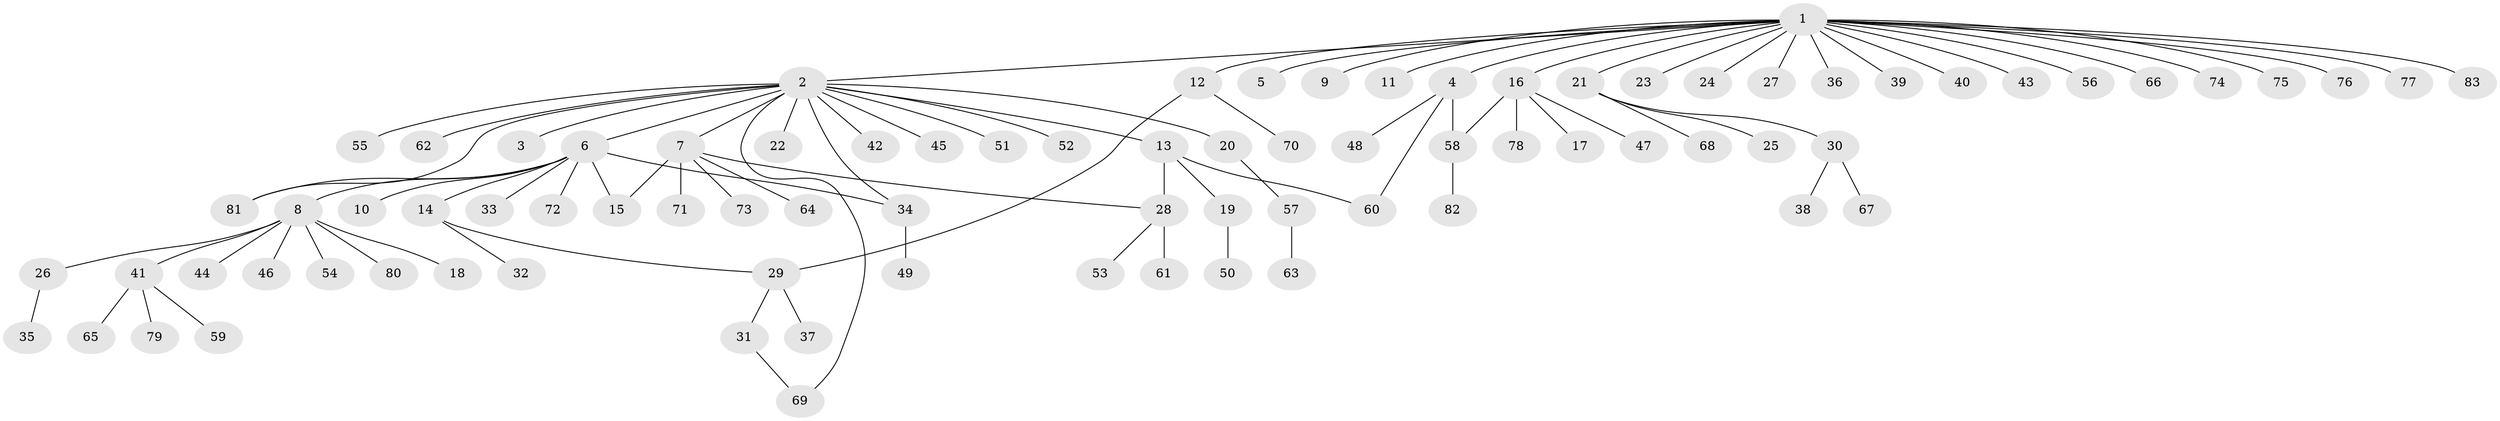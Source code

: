 // Generated by graph-tools (version 1.1) at 2025/01/03/09/25 03:01:42]
// undirected, 83 vertices, 90 edges
graph export_dot {
graph [start="1"]
  node [color=gray90,style=filled];
  1;
  2;
  3;
  4;
  5;
  6;
  7;
  8;
  9;
  10;
  11;
  12;
  13;
  14;
  15;
  16;
  17;
  18;
  19;
  20;
  21;
  22;
  23;
  24;
  25;
  26;
  27;
  28;
  29;
  30;
  31;
  32;
  33;
  34;
  35;
  36;
  37;
  38;
  39;
  40;
  41;
  42;
  43;
  44;
  45;
  46;
  47;
  48;
  49;
  50;
  51;
  52;
  53;
  54;
  55;
  56;
  57;
  58;
  59;
  60;
  61;
  62;
  63;
  64;
  65;
  66;
  67;
  68;
  69;
  70;
  71;
  72;
  73;
  74;
  75;
  76;
  77;
  78;
  79;
  80;
  81;
  82;
  83;
  1 -- 2;
  1 -- 4;
  1 -- 5;
  1 -- 9;
  1 -- 11;
  1 -- 12;
  1 -- 16;
  1 -- 21;
  1 -- 23;
  1 -- 24;
  1 -- 27;
  1 -- 36;
  1 -- 39;
  1 -- 40;
  1 -- 43;
  1 -- 56;
  1 -- 66;
  1 -- 74;
  1 -- 75;
  1 -- 76;
  1 -- 77;
  1 -- 83;
  2 -- 3;
  2 -- 6;
  2 -- 7;
  2 -- 13;
  2 -- 20;
  2 -- 22;
  2 -- 34;
  2 -- 42;
  2 -- 45;
  2 -- 51;
  2 -- 52;
  2 -- 55;
  2 -- 62;
  2 -- 69;
  2 -- 81;
  4 -- 48;
  4 -- 58;
  4 -- 60;
  6 -- 8;
  6 -- 10;
  6 -- 14;
  6 -- 15;
  6 -- 33;
  6 -- 34;
  6 -- 72;
  6 -- 81;
  7 -- 15;
  7 -- 28;
  7 -- 64;
  7 -- 71;
  7 -- 73;
  8 -- 18;
  8 -- 26;
  8 -- 41;
  8 -- 44;
  8 -- 46;
  8 -- 54;
  8 -- 80;
  12 -- 29;
  12 -- 70;
  13 -- 19;
  13 -- 28;
  13 -- 60;
  14 -- 29;
  14 -- 32;
  16 -- 17;
  16 -- 47;
  16 -- 58;
  16 -- 78;
  19 -- 50;
  20 -- 57;
  21 -- 25;
  21 -- 30;
  21 -- 68;
  26 -- 35;
  28 -- 53;
  28 -- 61;
  29 -- 31;
  29 -- 37;
  30 -- 38;
  30 -- 67;
  31 -- 69;
  34 -- 49;
  41 -- 59;
  41 -- 65;
  41 -- 79;
  57 -- 63;
  58 -- 82;
}
